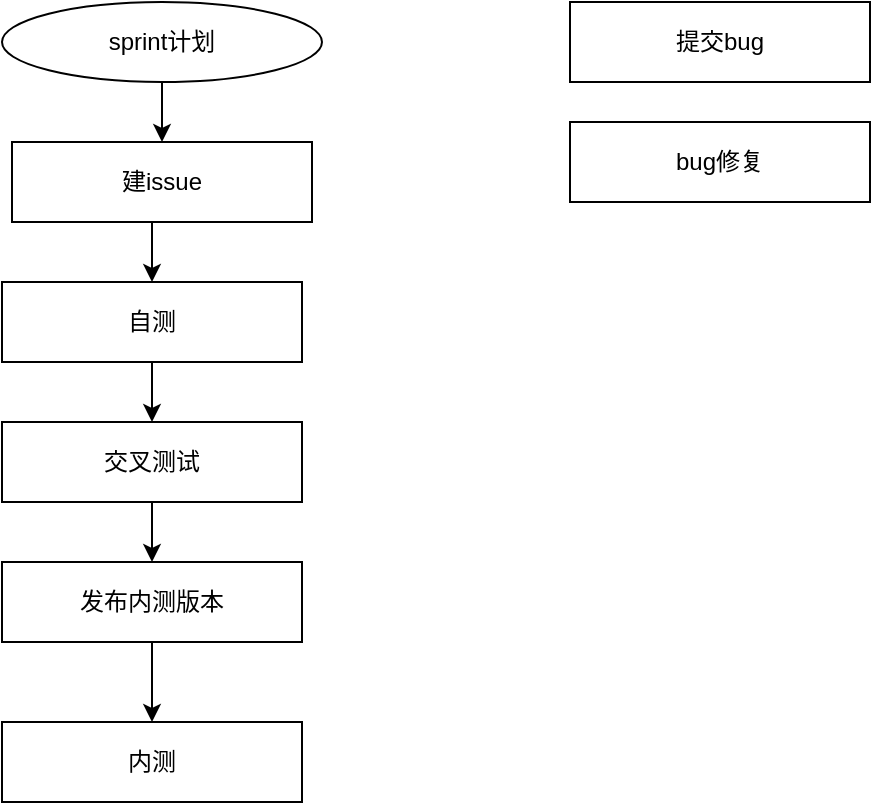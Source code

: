 <mxfile version="21.3.8" type="github">
  <diagram name="Page-1" id="RvCjO7zEcKIN2-4zD3T-">
    <mxGraphModel dx="1434" dy="756" grid="1" gridSize="10" guides="1" tooltips="1" connect="1" arrows="1" fold="1" page="1" pageScale="1" pageWidth="827" pageHeight="1169" math="0" shadow="0">
      <root>
        <mxCell id="0" />
        <mxCell id="1" parent="0" />
        <mxCell id="ut5olAz6ssAcZdQZI2CR-15" style="edgeStyle=orthogonalEdgeStyle;rounded=0;orthogonalLoop=1;jettySize=auto;html=1;exitX=0.5;exitY=1;exitDx=0;exitDy=0;entryX=0.5;entryY=0;entryDx=0;entryDy=0;" edge="1" parent="1" source="ut5olAz6ssAcZdQZI2CR-1" target="ut5olAz6ssAcZdQZI2CR-2">
          <mxGeometry relative="1" as="geometry" />
        </mxCell>
        <mxCell id="ut5olAz6ssAcZdQZI2CR-1" value="sprint计划" style="ellipse;whiteSpace=wrap;html=1;" vertex="1" parent="1">
          <mxGeometry x="130" y="20" width="160" height="40" as="geometry" />
        </mxCell>
        <mxCell id="ut5olAz6ssAcZdQZI2CR-16" style="edgeStyle=orthogonalEdgeStyle;rounded=0;orthogonalLoop=1;jettySize=auto;html=1;exitX=0.5;exitY=1;exitDx=0;exitDy=0;entryX=0.5;entryY=0;entryDx=0;entryDy=0;" edge="1" parent="1" source="ut5olAz6ssAcZdQZI2CR-2" target="ut5olAz6ssAcZdQZI2CR-3">
          <mxGeometry relative="1" as="geometry" />
        </mxCell>
        <mxCell id="ut5olAz6ssAcZdQZI2CR-2" value="建issue" style="rounded=0;whiteSpace=wrap;html=1;" vertex="1" parent="1">
          <mxGeometry x="135" y="90" width="150" height="40" as="geometry" />
        </mxCell>
        <mxCell id="ut5olAz6ssAcZdQZI2CR-17" style="edgeStyle=orthogonalEdgeStyle;rounded=0;orthogonalLoop=1;jettySize=auto;html=1;exitX=0.5;exitY=1;exitDx=0;exitDy=0;entryX=0.5;entryY=0;entryDx=0;entryDy=0;" edge="1" parent="1" source="ut5olAz6ssAcZdQZI2CR-3" target="ut5olAz6ssAcZdQZI2CR-4">
          <mxGeometry relative="1" as="geometry" />
        </mxCell>
        <mxCell id="ut5olAz6ssAcZdQZI2CR-3" value="自测" style="rounded=0;whiteSpace=wrap;html=1;" vertex="1" parent="1">
          <mxGeometry x="130" y="160" width="150" height="40" as="geometry" />
        </mxCell>
        <mxCell id="ut5olAz6ssAcZdQZI2CR-18" style="edgeStyle=orthogonalEdgeStyle;rounded=0;orthogonalLoop=1;jettySize=auto;html=1;exitX=0.5;exitY=1;exitDx=0;exitDy=0;entryX=0.5;entryY=0;entryDx=0;entryDy=0;" edge="1" parent="1" source="ut5olAz6ssAcZdQZI2CR-4" target="ut5olAz6ssAcZdQZI2CR-5">
          <mxGeometry relative="1" as="geometry" />
        </mxCell>
        <mxCell id="ut5olAz6ssAcZdQZI2CR-4" value="交叉测试" style="rounded=0;whiteSpace=wrap;html=1;" vertex="1" parent="1">
          <mxGeometry x="130" y="230" width="150" height="40" as="geometry" />
        </mxCell>
        <mxCell id="ut5olAz6ssAcZdQZI2CR-19" style="edgeStyle=orthogonalEdgeStyle;rounded=0;orthogonalLoop=1;jettySize=auto;html=1;exitX=0.5;exitY=1;exitDx=0;exitDy=0;entryX=0.5;entryY=0;entryDx=0;entryDy=0;" edge="1" parent="1" source="ut5olAz6ssAcZdQZI2CR-5" target="ut5olAz6ssAcZdQZI2CR-8">
          <mxGeometry relative="1" as="geometry" />
        </mxCell>
        <mxCell id="ut5olAz6ssAcZdQZI2CR-5" value="发布内测版本" style="rounded=0;whiteSpace=wrap;html=1;" vertex="1" parent="1">
          <mxGeometry x="130" y="300" width="150" height="40" as="geometry" />
        </mxCell>
        <mxCell id="ut5olAz6ssAcZdQZI2CR-8" value="内测" style="rounded=0;whiteSpace=wrap;html=1;" vertex="1" parent="1">
          <mxGeometry x="130" y="380" width="150" height="40" as="geometry" />
        </mxCell>
        <mxCell id="ut5olAz6ssAcZdQZI2CR-9" value="提交bug" style="rounded=0;whiteSpace=wrap;html=1;" vertex="1" parent="1">
          <mxGeometry x="414" y="20" width="150" height="40" as="geometry" />
        </mxCell>
        <mxCell id="ut5olAz6ssAcZdQZI2CR-10" value="bug修复" style="rounded=0;whiteSpace=wrap;html=1;" vertex="1" parent="1">
          <mxGeometry x="414" y="80" width="150" height="40" as="geometry" />
        </mxCell>
      </root>
    </mxGraphModel>
  </diagram>
</mxfile>
